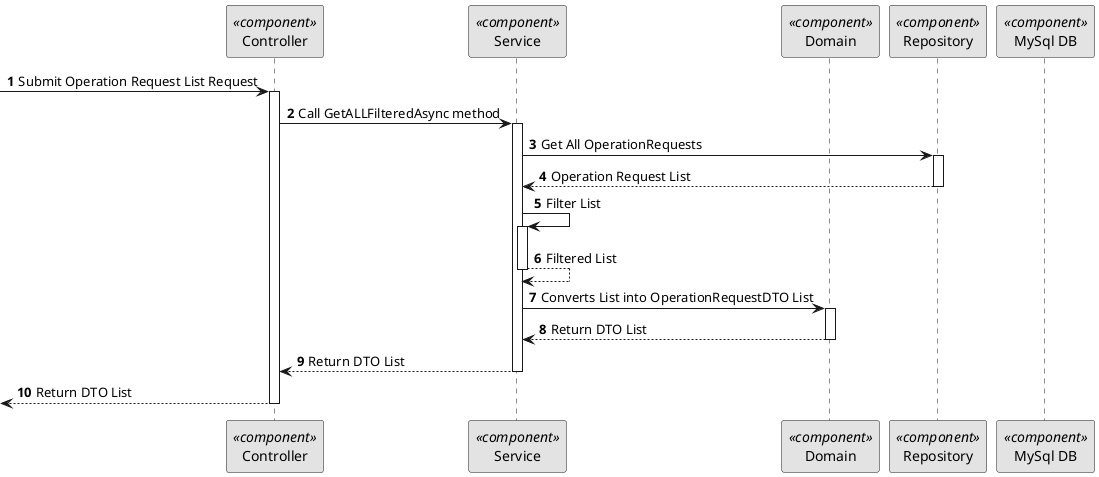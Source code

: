 @startuml 5.1.19
skinparam monochrome true
skinparam packageStyle rectangle
skinparam shadowing false

autonumber

participant "Controller" as CTRL <<component>>
participant "Service" as SERV <<component>>
participant "Domain" as DOM <<component>>
participant "Repository" as REPO <<component>>
participant "MySql DB" as BDD <<component>>

-> CTRL: Submit Operation Request List Request
activate CTRL

CTRL -> SERV: Call GetALLFilteredAsync method
activate SERV

SERV -> REPO: Get All OperationRequests
activate REPO

REPO --> SERV: Operation Request List
deactivate REPO

SERV -> SERV: Filter List
activate SERV

SERV --> SERV: Filtered List
deactivate SERV

SERV -> DOM : Converts List into OperationRequestDTO List
activate DOM

DOM --> SERV : Return DTO List
deactivate DOM

SERV --> CTRL : Return DTO List
deactivate SERV

<-- CTRL  : Return DTO List
deactivate CTRL

@enduml